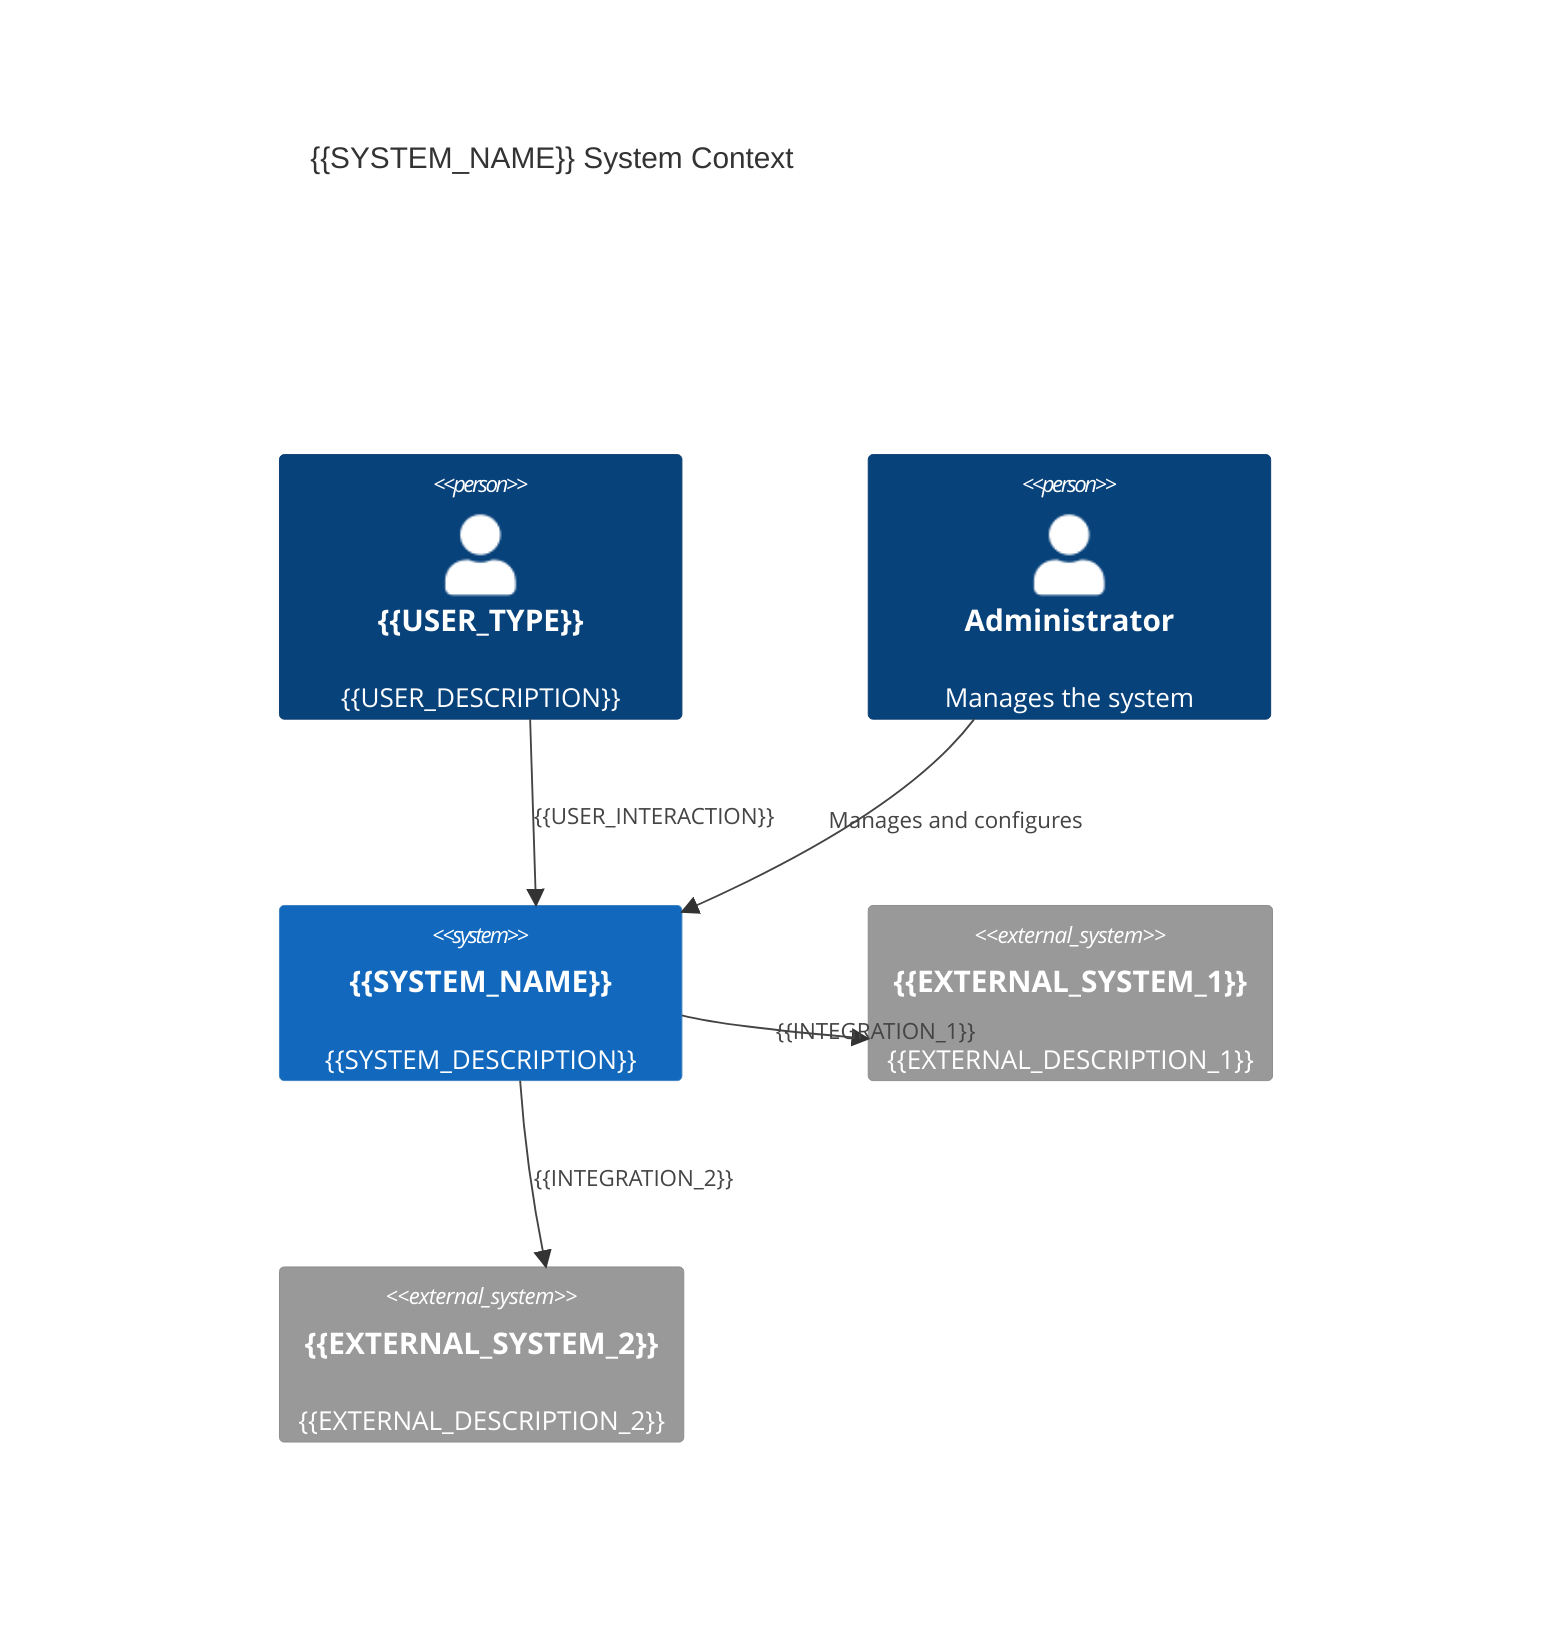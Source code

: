 C4Context
  title {{SYSTEM_NAME}} System Context

  %% External Users/Actors
  Person(user, "{{USER_TYPE}}", "{{USER_DESCRIPTION}}")
  Person(admin, "Administrator", "Manages the system")

  %% Main System
  System(system, "{{SYSTEM_NAME}}", "{{SYSTEM_DESCRIPTION}}")

  %% External Systems
  System_Ext(external1, "{{EXTERNAL_SYSTEM_1}}", "{{EXTERNAL_DESCRIPTION_1}}")
  System_Ext(external2, "{{EXTERNAL_SYSTEM_2}}", "{{EXTERNAL_DESCRIPTION_2}}")

  %% Relationships
  Rel(user, system, "{{USER_INTERACTION}}")
  Rel(admin, system, "Manages and configures")
  Rel(system, external1, "{{INTEGRATION_1}}")
  Rel(system, external2, "{{INTEGRATION_2}}")

%% Template Variables:
%% {{SYSTEM_NAME}} - Name of your system
%% {{SYSTEM_DESCRIPTION}} - Brief description of what the system does
%% {{USER_TYPE}} - Type of user (e.g., "Customer", "Developer")
%% {{USER_DESCRIPTION}} - Description of the user role
%% {{USER_INTERACTION}} - How user interacts with system
%% {{EXTERNAL_SYSTEM_*}} - Names of external systems
%% {{EXTERNAL_DESCRIPTION_*}} - Descriptions of external systems
%% {{INTEGRATION_*}} - How your system integrates with external systems